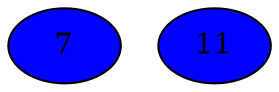 strict graph {
7[label="7" style=filled fillcolor="blue1"];
11[label="11" style=filled fillcolor="blue1"];
}